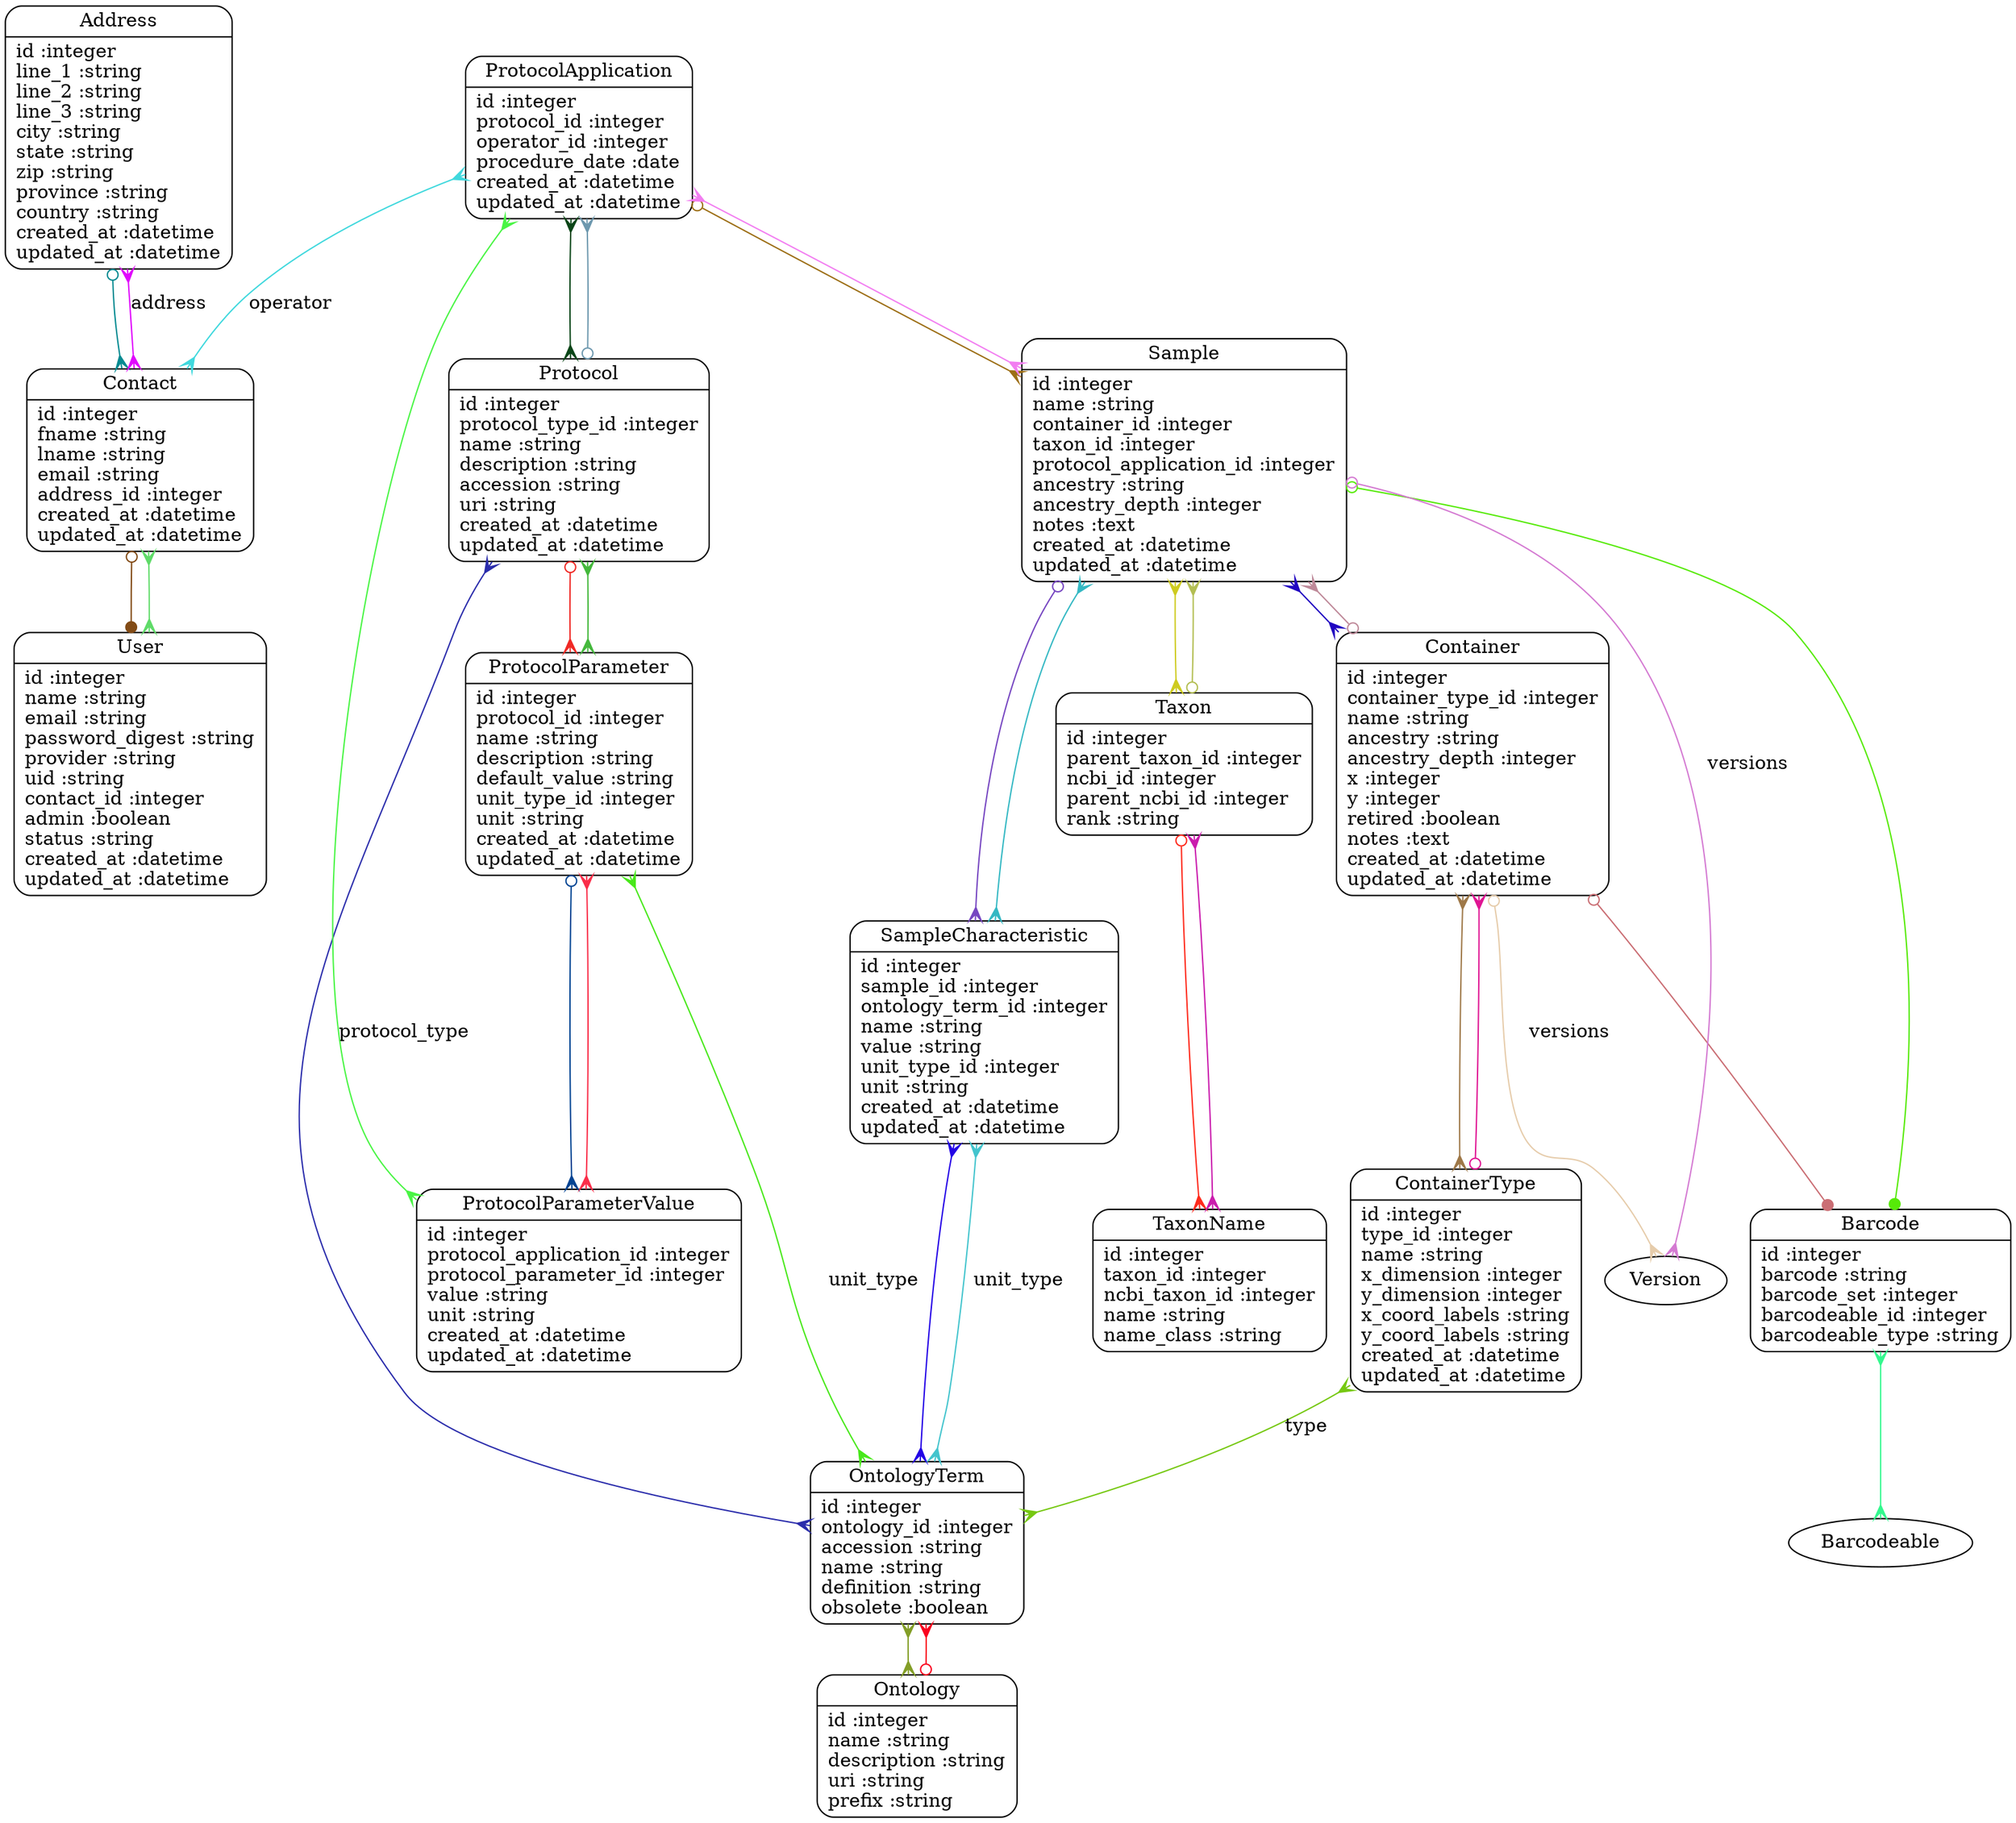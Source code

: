 digraph models_diagram {
	graph[overlap=false, splines=true]
	"Address" [shape=Mrecord, label="{Address|id :integer\lline_1 :string\lline_2 :string\lline_3 :string\lcity :string\lstate :string\lzip :string\lprovince :string\lcountry :string\lcreated_at :datetime\lupdated_at :datetime\l}"]
	"Barcode" [shape=Mrecord, label="{Barcode|id :integer\lbarcode :string\lbarcode_set :integer\lbarcodeable_id :integer\lbarcodeable_type :string\l}"]
	"Contact" [shape=Mrecord, label="{Contact|id :integer\lfname :string\llname :string\lemail :string\laddress_id :integer\lcreated_at :datetime\lupdated_at :datetime\l}"]
	"Container" [shape=Mrecord, label="{Container|id :integer\lcontainer_type_id :integer\lname :string\lancestry :string\lancestry_depth :integer\lx :integer\ly :integer\lretired :boolean\lnotes :text\lcreated_at :datetime\lupdated_at :datetime\l}"]
	"ContainerType" [shape=Mrecord, label="{ContainerType|id :integer\ltype_id :integer\lname :string\lx_dimension :integer\ly_dimension :integer\lx_coord_labels :string\ly_coord_labels :string\lcreated_at :datetime\lupdated_at :datetime\l}"]
	"Ontology" [shape=Mrecord, label="{Ontology|id :integer\lname :string\ldescription :string\luri :string\lprefix :string\l}"]
	"OntologyTerm" [shape=Mrecord, label="{OntologyTerm|id :integer\lontology_id :integer\laccession :string\lname :string\ldefinition :string\lobsolete :boolean\l}"]
	"Protocol" [shape=Mrecord, label="{Protocol|id :integer\lprotocol_type_id :integer\lname :string\ldescription :string\laccession :string\luri :string\lcreated_at :datetime\lupdated_at :datetime\l}"]
	"ProtocolApplication" [shape=Mrecord, label="{ProtocolApplication|id :integer\lprotocol_id :integer\loperator_id :integer\lprocedure_date :date\lcreated_at :datetime\lupdated_at :datetime\l}"]
	"ProtocolParameter" [shape=Mrecord, label="{ProtocolParameter|id :integer\lprotocol_id :integer\lname :string\ldescription :string\ldefault_value :string\lunit_type_id :integer\lunit :string\lcreated_at :datetime\lupdated_at :datetime\l}"]
	"ProtocolParameterValue" [shape=Mrecord, label="{ProtocolParameterValue|id :integer\lprotocol_application_id :integer\lprotocol_parameter_id :integer\lvalue :string\lunit :string\lcreated_at :datetime\lupdated_at :datetime\l}"]
	"Sample" [shape=Mrecord, label="{Sample|id :integer\lname :string\lcontainer_id :integer\ltaxon_id :integer\lprotocol_application_id :integer\lancestry :string\lancestry_depth :integer\lnotes :text\lcreated_at :datetime\lupdated_at :datetime\l}"]
	"SampleCharacteristic" [shape=Mrecord, label="{SampleCharacteristic|id :integer\lsample_id :integer\lontology_term_id :integer\lname :string\lvalue :string\lunit_type_id :integer\lunit :string\lcreated_at :datetime\lupdated_at :datetime\l}"]
	"Taxon" [shape=Mrecord, label="{Taxon|id :integer\lparent_taxon_id :integer\lncbi_id :integer\lparent_ncbi_id :integer\lrank :string\l}"]
	"TaxonName" [shape=Mrecord, label="{TaxonName|id :integer\ltaxon_id :integer\lncbi_taxon_id :integer\lname :string\lname_class :string\l}"]
	"User" [shape=Mrecord, label="{User|id :integer\lname :string\lemail :string\lpassword_digest :string\lprovider :string\luid :string\lcontact_id :integer\ladmin :boolean\lstatus :string\lcreated_at :datetime\lupdated_at :datetime\l}"]
	"Address" -> "Contact" [arrowtail=odot, arrowhead=crow, dir=both color="#068A91"]
	"Barcode" -> "Barcodeable" [arrowtail=crow, arrowhead=crow, dir=both color="#34F88E"]
	"Contact" -> "User" [arrowtail=odot, arrowhead=dot, dir=both color="#824B16"]
	"Contact" -> "Address" [label="address", arrowtail=crow, arrowhead=crow, dir=both color="#E008FC"]
	"Container" -> "ContainerType" [arrowtail=crow, arrowhead=crow, dir=both color="#9E7848"]
	"Container" -> "Sample" [arrowtail=odot, arrowhead=crow, dir=both color="#BE8999"]
	"Container" -> "Barcode" [arrowtail=odot, arrowhead=dot, dir=both color="#CA6E74"]
	"Container" -> "Version" [label="versions", arrowtail=odot, arrowhead=crow, dir=both color="#E6CCAB"]
	"ContainerType" -> "OntologyTerm" [label="type", arrowtail=crow, arrowhead=crow, dir=both color="#76C812"]
	"ContainerType" -> "Container" [arrowtail=odot, arrowhead=crow, dir=both color="#E01593"]
	"Ontology" -> "OntologyTerm" [arrowtail=odot, arrowhead=crow, dir=both color="#FA041F"]
	"OntologyTerm" -> "Ontology" [arrowtail=crow, arrowhead=crow, dir=both color="#839E27"]
	"Protocol" -> "OntologyTerm" [label="protocol_type", arrowtail=crow, arrowhead=crow, dir=both color="#2A2CAB"]
	"Protocol" -> "ProtocolApplication" [arrowtail=odot, arrowhead=crow, dir=both color="#6D98AE"]
	"Protocol" -> "ProtocolParameter" [arrowtail=odot, arrowhead=crow, dir=both color="#F02925"]
	"ProtocolApplication" -> "Sample" [arrowtail=odot, arrowhead=crow, dir=both color="#9C6E15"]
	"ProtocolApplication" -> "Protocol" [arrowtail=crow, arrowhead=crow, dir=both color="#0B4618"]
	"ProtocolApplication" -> "Contact" [label="operator", arrowtail=crow, arrowhead=crow, dir=both color="#40D8DD"]
	"ProtocolParameter" -> "Protocol" [arrowtail=crow, arrowhead=crow, dir=both color="#44B83C"]
	"ProtocolParameter" -> "OntologyTerm" [label="unit_type", arrowtail=crow, arrowhead=crow, dir=both color="#48E81A"]
	"ProtocolParameter" -> "ProtocolParameterValue" [arrowtail=odot, arrowhead=crow, dir=both color="#024392"]
	"ProtocolParameterValue" -> "ProtocolApplication" [arrowtail=crow, arrowhead=crow, dir=both color="#49F544"]
	"ProtocolParameterValue" -> "ProtocolParameter" [arrowtail=crow, arrowhead=crow, dir=both color="#FA2E49"]
	"Sample" -> "Barcode" [arrowtail=odot, arrowhead=dot, dir=both color="#56EA08"]
	"Sample" -> "Container" [arrowtail=crow, arrowhead=crow, dir=both color="#2005C1"]
	"Sample" -> "ProtocolApplication" [arrowtail=crow, arrowhead=crow, dir=both color="#F27EF1"]
	"Sample" -> "Taxon" [arrowtail=crow, arrowhead=crow, dir=both color="#CECB20"]
	"Sample" -> "SampleCharacteristic" [arrowtail=odot, arrowhead=crow, dir=both color="#7646C1"]
	"Sample" -> "Version" [label="versions", arrowtail=odot, arrowhead=crow, dir=both color="#D47AD2"]
	"SampleCharacteristic" -> "OntologyTerm" [arrowtail=crow, arrowhead=crow, dir=both color="#2303E6"]
	"SampleCharacteristic" -> "OntologyTerm" [label="unit_type", arrowtail=crow, arrowhead=crow, dir=both color="#43C4CD"]
	"SampleCharacteristic" -> "Sample" [arrowtail=crow, arrowhead=crow, dir=both color="#34B8C3"]
	"Taxon" -> "Sample" [arrowtail=odot, arrowhead=crow, dir=both color="#B3BE53"]
	"Taxon" -> "TaxonName" [arrowtail=odot, arrowhead=crow, dir=both color="#FE2B1D"]
	"TaxonName" -> "Taxon" [arrowtail=crow, arrowhead=crow, dir=both color="#CA1CAD"]
	"User" -> "Contact" [arrowtail=crow, arrowhead=crow, dir=both color="#5FDB68"]
}
